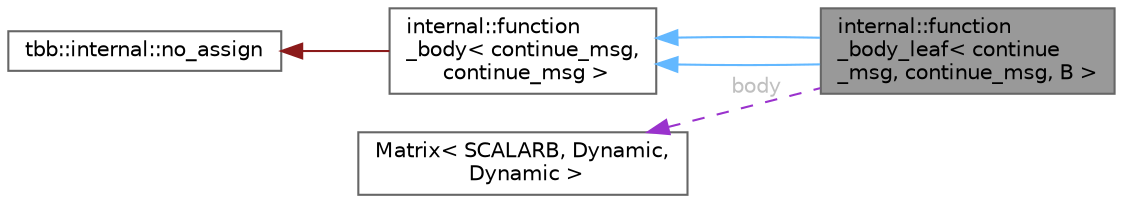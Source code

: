 digraph "internal::function_body_leaf&lt; continue_msg, continue_msg, B &gt;"
{
 // LATEX_PDF_SIZE
  bgcolor="transparent";
  edge [fontname=Helvetica,fontsize=10,labelfontname=Helvetica,labelfontsize=10];
  node [fontname=Helvetica,fontsize=10,shape=box,height=0.2,width=0.4];
  rankdir="LR";
  Node1 [id="Node000001",label="internal::function\l_body_leaf\< continue\l_msg, continue_msg, B \>",height=0.2,width=0.4,color="gray40", fillcolor="grey60", style="filled", fontcolor="black",tooltip="the leaf for function_body specialized for Input and output of continue_msg"];
  Node2 -> Node1 [id="edge1_Node000001_Node000002",dir="back",color="steelblue1",style="solid",tooltip=" "];
  Node2 [id="Node000002",label="internal::function\l_body\< continue_msg,\l continue_msg \>",height=0.2,width=0.4,color="gray40", fillcolor="white", style="filled",URL="$classinternal_1_1function__body.html",tooltip=" "];
  Node3 -> Node2 [id="edge2_Node000002_Node000003",dir="back",color="firebrick4",style="solid",tooltip=" "];
  Node3 [id="Node000003",label="tbb::internal::no_assign",height=0.2,width=0.4,color="gray40", fillcolor="white", style="filled",tooltip=" "];
  Node2 -> Node1 [id="edge3_Node000001_Node000002",dir="back",color="steelblue1",style="solid",tooltip=" "];
  Node4 -> Node1 [id="edge4_Node000001_Node000004",dir="back",color="darkorchid3",style="dashed",tooltip=" ",label=" body",fontcolor="grey" ];
  Node4 [id="Node000004",label="Matrix\< SCALARB, Dynamic,\l Dynamic \>",height=0.2,width=0.4,color="gray40", fillcolor="white", style="filled",URL="$class_matrix.html",tooltip=" "];
}

